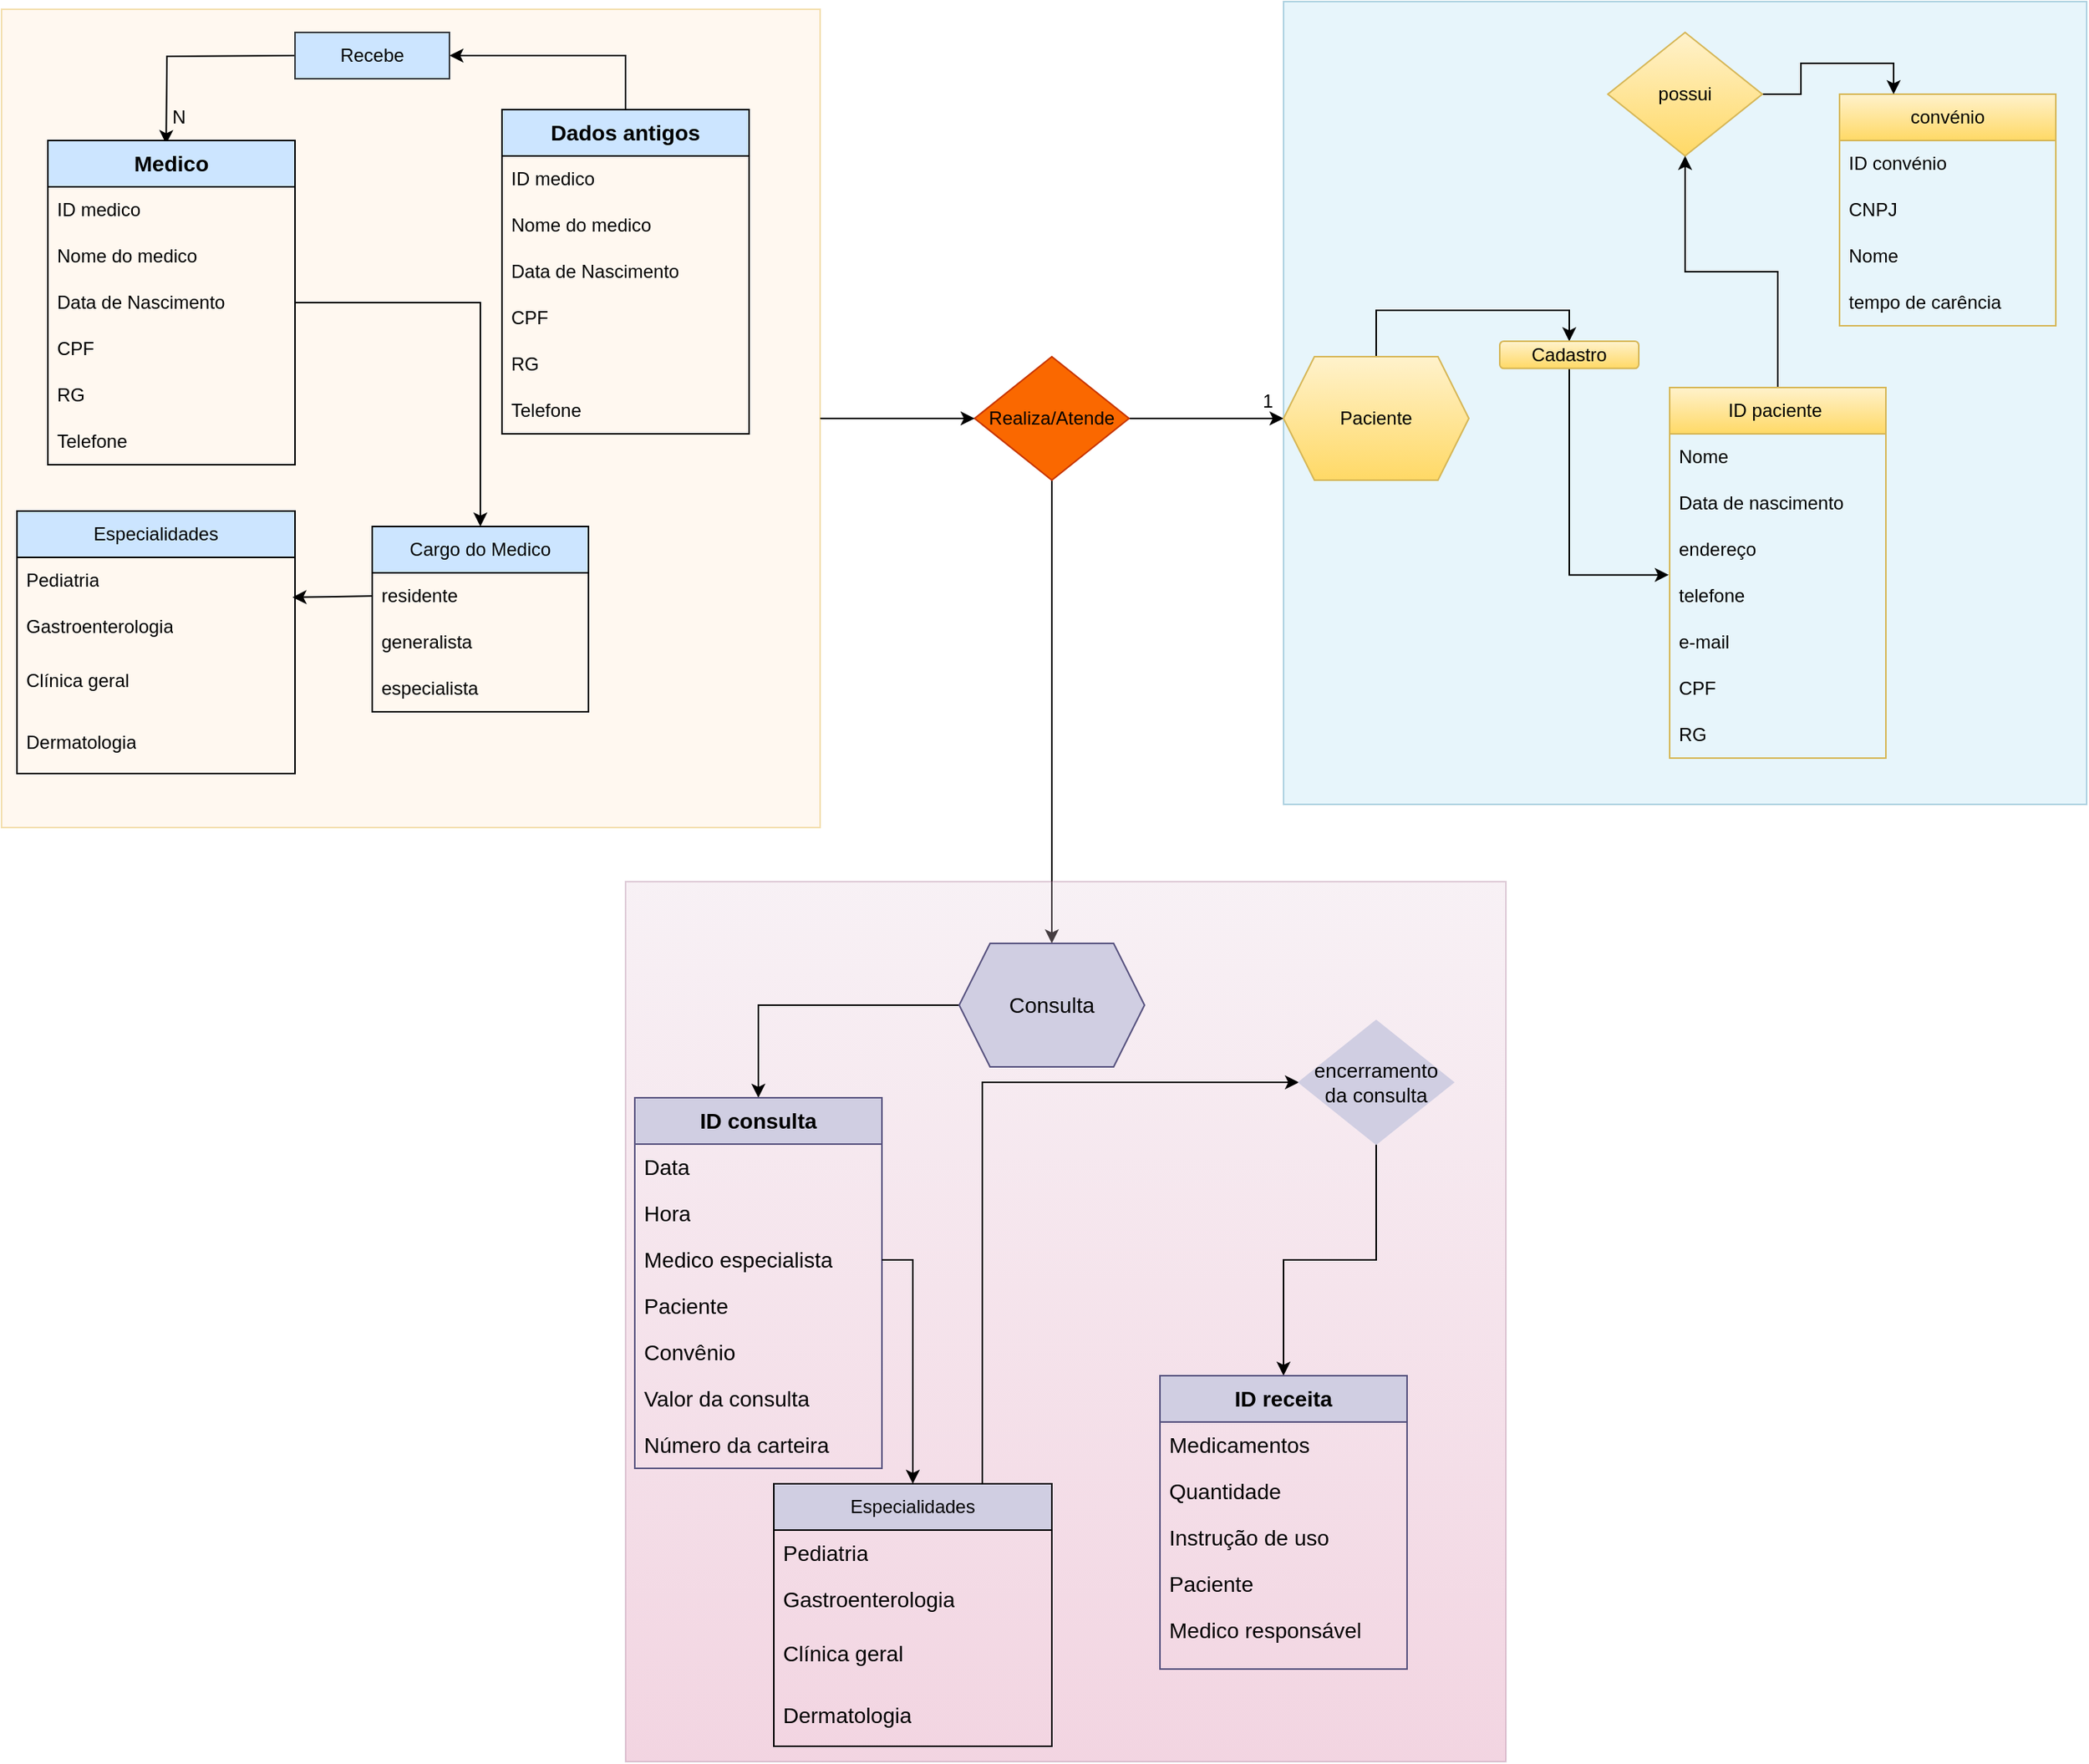 <mxfile version="21.2.3" type="device">
  <diagram id="C5RBs43oDa-KdzZeNtuy" name="Page-1">
    <mxGraphModel dx="1105" dy="1772" grid="1" gridSize="10" guides="1" tooltips="1" connect="1" arrows="1" fold="1" page="1" pageScale="1" pageWidth="827" pageHeight="1169" math="0" shadow="0">
      <root>
        <mxCell id="WIyWlLk6GJQsqaUBKTNV-0" />
        <mxCell id="WIyWlLk6GJQsqaUBKTNV-1" parent="WIyWlLk6GJQsqaUBKTNV-0" />
        <mxCell id="MtNKoR--CK0qvK1nkhEk-106" style="edgeStyle=orthogonalEdgeStyle;rounded=0;orthogonalLoop=1;jettySize=auto;html=1;exitX=1;exitY=0.5;exitDx=0;exitDy=0;entryX=0;entryY=0.5;entryDx=0;entryDy=0;" edge="1" parent="WIyWlLk6GJQsqaUBKTNV-1" source="MtNKoR--CK0qvK1nkhEk-14">
          <mxGeometry relative="1" as="geometry">
            <mxPoint x="840" y="260" as="targetPoint" />
          </mxGeometry>
        </mxCell>
        <mxCell id="MtNKoR--CK0qvK1nkhEk-154" style="edgeStyle=orthogonalEdgeStyle;rounded=0;orthogonalLoop=1;jettySize=auto;html=1;exitX=0.5;exitY=1;exitDx=0;exitDy=0;entryX=0.5;entryY=0;entryDx=0;entryDy=0;" edge="1" parent="WIyWlLk6GJQsqaUBKTNV-1" source="MtNKoR--CK0qvK1nkhEk-14" target="MtNKoR--CK0qvK1nkhEk-152">
          <mxGeometry relative="1" as="geometry" />
        </mxCell>
        <mxCell id="MtNKoR--CK0qvK1nkhEk-14" value="Realiza/Atende" style="rhombus;whiteSpace=wrap;html=1;rotation=0;labelBackgroundColor=none;fillColor=#fa6800;fontColor=#000000;strokeColor=#C73500;" vertex="1" parent="WIyWlLk6GJQsqaUBKTNV-1">
          <mxGeometry x="640" y="220" width="100" height="80" as="geometry" />
        </mxCell>
        <mxCell id="MtNKoR--CK0qvK1nkhEk-17" style="edgeStyle=orthogonalEdgeStyle;rounded=0;orthogonalLoop=1;jettySize=auto;html=1;exitX=1;exitY=0.5;exitDx=0;exitDy=0;entryX=0;entryY=0.5;entryDx=0;entryDy=0;labelBackgroundColor=none;fontColor=default;" edge="1" parent="WIyWlLk6GJQsqaUBKTNV-1" source="MtNKoR--CK0qvK1nkhEk-16" target="MtNKoR--CK0qvK1nkhEk-14">
          <mxGeometry relative="1" as="geometry" />
        </mxCell>
        <mxCell id="MtNKoR--CK0qvK1nkhEk-16" value="" style="whiteSpace=wrap;html=1;aspect=fixed;opacity=30;labelBackgroundColor=none;fillColor=#ffe6cc;strokeColor=#d79b00;" vertex="1" parent="WIyWlLk6GJQsqaUBKTNV-1">
          <mxGeometry x="10" y="-5" width="530" height="530" as="geometry" />
        </mxCell>
        <mxCell id="MtNKoR--CK0qvK1nkhEk-82" style="edgeStyle=orthogonalEdgeStyle;rounded=0;orthogonalLoop=1;jettySize=auto;html=1;exitX=0;exitY=0.5;exitDx=0;exitDy=0;entryX=0.416;entryY=0.011;entryDx=0;entryDy=0;entryPerimeter=0;labelBackgroundColor=none;fontColor=default;" edge="1" parent="WIyWlLk6GJQsqaUBKTNV-1">
          <mxGeometry relative="1" as="geometry">
            <mxPoint x="200" y="25" as="sourcePoint" />
            <mxPoint x="116.56" y="82.31" as="targetPoint" />
          </mxGeometry>
        </mxCell>
        <mxCell id="MtNKoR--CK0qvK1nkhEk-73" style="edgeStyle=orthogonalEdgeStyle;rounded=0;orthogonalLoop=1;jettySize=auto;html=1;exitX=0;exitY=0.5;exitDx=0;exitDy=0;entryX=0.991;entryY=0.196;entryDx=0;entryDy=0;entryPerimeter=0;labelBackgroundColor=none;fontColor=default;" edge="1" parent="WIyWlLk6GJQsqaUBKTNV-1">
          <mxGeometry relative="1" as="geometry">
            <mxPoint x="250" y="375" as="sourcePoint" />
            <mxPoint x="198.38" y="375.88" as="targetPoint" />
          </mxGeometry>
        </mxCell>
        <mxCell id="MtNKoR--CK0qvK1nkhEk-93" style="edgeStyle=orthogonalEdgeStyle;rounded=0;orthogonalLoop=1;jettySize=auto;html=1;exitX=0.5;exitY=0;exitDx=0;exitDy=0;entryX=1;entryY=0.5;entryDx=0;entryDy=0;" edge="1" parent="WIyWlLk6GJQsqaUBKTNV-1" source="MtNKoR--CK0qvK1nkhEk-74" target="MtNKoR--CK0qvK1nkhEk-91">
          <mxGeometry relative="1" as="geometry" />
        </mxCell>
        <mxCell id="MtNKoR--CK0qvK1nkhEk-74" value="&lt;h3&gt;Dados antigos&lt;/h3&gt;" style="swimlane;whiteSpace=wrap;html=1;startSize=30;labelBackgroundColor=none;fillColor=#CCE5FF;" vertex="1" parent="WIyWlLk6GJQsqaUBKTNV-1">
          <mxGeometry x="334" y="60" width="160" height="210" as="geometry">
            <mxRectangle x="334" y="60" width="140" height="60" as="alternateBounds" />
          </mxGeometry>
        </mxCell>
        <mxCell id="MtNKoR--CK0qvK1nkhEk-75" value="CPF" style="text;strokeColor=none;fillColor=none;align=left;verticalAlign=middle;spacingLeft=4;spacingRight=4;overflow=hidden;points=[[0,0.5],[1,0.5]];portConstraint=eastwest;rotatable=0;whiteSpace=wrap;html=1;labelBackgroundColor=none;" vertex="1" parent="MtNKoR--CK0qvK1nkhEk-74">
          <mxGeometry y="120" width="160" height="30" as="geometry" />
        </mxCell>
        <mxCell id="MtNKoR--CK0qvK1nkhEk-76" value="Nome do medico" style="text;strokeColor=none;fillColor=none;align=left;verticalAlign=middle;spacingLeft=4;spacingRight=4;overflow=hidden;points=[[0,0.5],[1,0.5]];portConstraint=eastwest;rotatable=0;whiteSpace=wrap;html=1;labelBackgroundColor=none;" vertex="1" parent="MtNKoR--CK0qvK1nkhEk-74">
          <mxGeometry y="60" width="160" height="30" as="geometry" />
        </mxCell>
        <mxCell id="MtNKoR--CK0qvK1nkhEk-77" value="RG" style="text;strokeColor=none;fillColor=none;align=left;verticalAlign=middle;spacingLeft=4;spacingRight=4;overflow=hidden;points=[[0,0.5],[1,0.5]];portConstraint=eastwest;rotatable=0;whiteSpace=wrap;html=1;labelBackgroundColor=none;" vertex="1" parent="MtNKoR--CK0qvK1nkhEk-74">
          <mxGeometry y="150" width="160" height="30" as="geometry" />
        </mxCell>
        <mxCell id="MtNKoR--CK0qvK1nkhEk-78" value="Data de Nascimento" style="text;strokeColor=none;fillColor=none;align=left;verticalAlign=middle;spacingLeft=4;spacingRight=4;overflow=hidden;points=[[0,0.5],[1,0.5]];portConstraint=eastwest;rotatable=0;whiteSpace=wrap;html=1;labelBackgroundColor=none;" vertex="1" parent="MtNKoR--CK0qvK1nkhEk-74">
          <mxGeometry y="90" width="160" height="30" as="geometry" />
        </mxCell>
        <mxCell id="MtNKoR--CK0qvK1nkhEk-80" value="Telefone" style="text;strokeColor=none;fillColor=none;align=left;verticalAlign=middle;spacingLeft=4;spacingRight=4;overflow=hidden;points=[[0,0.5],[1,0.5]];portConstraint=eastwest;rotatable=0;whiteSpace=wrap;html=1;labelBackgroundColor=none;" vertex="1" parent="MtNKoR--CK0qvK1nkhEk-74">
          <mxGeometry y="180" width="160" height="30" as="geometry" />
        </mxCell>
        <mxCell id="MtNKoR--CK0qvK1nkhEk-81" value="ID medico" style="text;strokeColor=none;fillColor=none;align=left;verticalAlign=middle;spacingLeft=4;spacingRight=4;overflow=hidden;points=[[0,0.5],[1,0.5]];portConstraint=eastwest;rotatable=0;whiteSpace=wrap;html=1;labelBackgroundColor=none;" vertex="1" parent="MtNKoR--CK0qvK1nkhEk-74">
          <mxGeometry y="30" width="160" height="30" as="geometry" />
        </mxCell>
        <mxCell id="MtNKoR--CK0qvK1nkhEk-145" style="edgeStyle=orthogonalEdgeStyle;rounded=0;orthogonalLoop=1;jettySize=auto;html=1;entryX=0.5;entryY=0;entryDx=0;entryDy=0;" edge="1" parent="WIyWlLk6GJQsqaUBKTNV-1" source="MtNKoR--CK0qvK1nkhEk-84" target="MtNKoR--CK0qvK1nkhEk-94">
          <mxGeometry relative="1" as="geometry" />
        </mxCell>
        <mxCell id="MtNKoR--CK0qvK1nkhEk-84" value="&lt;h3&gt;Medico&lt;/h3&gt;" style="swimlane;whiteSpace=wrap;html=1;startSize=30;labelBackgroundColor=none;fillColor=#CCE5FF;" vertex="1" parent="WIyWlLk6GJQsqaUBKTNV-1">
          <mxGeometry x="40" y="80" width="160" height="210" as="geometry">
            <mxRectangle x="300" y="55" width="140" height="60" as="alternateBounds" />
          </mxGeometry>
        </mxCell>
        <mxCell id="MtNKoR--CK0qvK1nkhEk-85" value="CPF" style="text;strokeColor=none;fillColor=none;align=left;verticalAlign=middle;spacingLeft=4;spacingRight=4;overflow=hidden;points=[[0,0.5],[1,0.5]];portConstraint=eastwest;rotatable=0;whiteSpace=wrap;html=1;labelBackgroundColor=none;" vertex="1" parent="MtNKoR--CK0qvK1nkhEk-84">
          <mxGeometry y="120" width="160" height="30" as="geometry" />
        </mxCell>
        <mxCell id="MtNKoR--CK0qvK1nkhEk-86" value="Nome do medico" style="text;strokeColor=none;fillColor=none;align=left;verticalAlign=middle;spacingLeft=4;spacingRight=4;overflow=hidden;points=[[0,0.5],[1,0.5]];portConstraint=eastwest;rotatable=0;whiteSpace=wrap;html=1;labelBackgroundColor=none;" vertex="1" parent="MtNKoR--CK0qvK1nkhEk-84">
          <mxGeometry y="60" width="160" height="30" as="geometry" />
        </mxCell>
        <mxCell id="MtNKoR--CK0qvK1nkhEk-87" value="RG" style="text;strokeColor=none;fillColor=none;align=left;verticalAlign=middle;spacingLeft=4;spacingRight=4;overflow=hidden;points=[[0,0.5],[1,0.5]];portConstraint=eastwest;rotatable=0;whiteSpace=wrap;html=1;labelBackgroundColor=none;" vertex="1" parent="MtNKoR--CK0qvK1nkhEk-84">
          <mxGeometry y="150" width="160" height="30" as="geometry" />
        </mxCell>
        <mxCell id="MtNKoR--CK0qvK1nkhEk-88" value="Data de Nascimento" style="text;strokeColor=none;fillColor=none;align=left;verticalAlign=middle;spacingLeft=4;spacingRight=4;overflow=hidden;points=[[0,0.5],[1,0.5]];portConstraint=eastwest;rotatable=0;whiteSpace=wrap;html=1;labelBackgroundColor=none;" vertex="1" parent="MtNKoR--CK0qvK1nkhEk-84">
          <mxGeometry y="90" width="160" height="30" as="geometry" />
        </mxCell>
        <mxCell id="MtNKoR--CK0qvK1nkhEk-89" value="Telefone" style="text;strokeColor=none;fillColor=none;align=left;verticalAlign=middle;spacingLeft=4;spacingRight=4;overflow=hidden;points=[[0,0.5],[1,0.5]];portConstraint=eastwest;rotatable=0;whiteSpace=wrap;html=1;labelBackgroundColor=none;" vertex="1" parent="MtNKoR--CK0qvK1nkhEk-84">
          <mxGeometry y="180" width="160" height="30" as="geometry" />
        </mxCell>
        <mxCell id="MtNKoR--CK0qvK1nkhEk-90" value="ID medico" style="text;strokeColor=none;fillColor=none;align=left;verticalAlign=middle;spacingLeft=4;spacingRight=4;overflow=hidden;points=[[0,0.5],[1,0.5]];portConstraint=eastwest;rotatable=0;whiteSpace=wrap;html=1;labelBackgroundColor=none;" vertex="1" parent="MtNKoR--CK0qvK1nkhEk-84">
          <mxGeometry y="30" width="160" height="30" as="geometry" />
        </mxCell>
        <mxCell id="MtNKoR--CK0qvK1nkhEk-91" value="Recebe" style="rounded=0;whiteSpace=wrap;html=1;fillColor=#cce5ff;strokeColor=#36393d;" vertex="1" parent="WIyWlLk6GJQsqaUBKTNV-1">
          <mxGeometry x="200" y="10" width="100" height="30" as="geometry" />
        </mxCell>
        <mxCell id="MtNKoR--CK0qvK1nkhEk-94" value="Cargo do Medico" style="swimlane;fontStyle=0;childLayout=stackLayout;horizontal=1;startSize=30;horizontalStack=0;resizeParent=1;resizeParentMax=0;resizeLast=0;collapsible=1;marginBottom=0;whiteSpace=wrap;html=1;labelBackgroundColor=none;fillColor=#CCE5FF;" vertex="1" parent="WIyWlLk6GJQsqaUBKTNV-1">
          <mxGeometry x="250" y="330" width="140" height="120" as="geometry" />
        </mxCell>
        <mxCell id="MtNKoR--CK0qvK1nkhEk-95" value="residente" style="text;strokeColor=none;fillColor=none;align=left;verticalAlign=middle;spacingLeft=4;spacingRight=4;overflow=hidden;points=[[0,0.5],[1,0.5]];portConstraint=eastwest;rotatable=0;whiteSpace=wrap;html=1;labelBackgroundColor=none;" vertex="1" parent="MtNKoR--CK0qvK1nkhEk-94">
          <mxGeometry y="30" width="140" height="30" as="geometry" />
        </mxCell>
        <mxCell id="MtNKoR--CK0qvK1nkhEk-96" value=" generalista" style="text;strokeColor=none;fillColor=none;align=left;verticalAlign=middle;spacingLeft=4;spacingRight=4;overflow=hidden;points=[[0,0.5],[1,0.5]];portConstraint=eastwest;rotatable=0;whiteSpace=wrap;html=1;labelBackgroundColor=none;" vertex="1" parent="MtNKoR--CK0qvK1nkhEk-94">
          <mxGeometry y="60" width="140" height="30" as="geometry" />
        </mxCell>
        <mxCell id="MtNKoR--CK0qvK1nkhEk-97" value="especialista" style="text;strokeColor=none;fillColor=none;align=left;verticalAlign=middle;spacingLeft=4;spacingRight=4;overflow=hidden;points=[[0,0.5],[1,0.5]];portConstraint=eastwest;rotatable=0;whiteSpace=wrap;html=1;labelBackgroundColor=none;" vertex="1" parent="MtNKoR--CK0qvK1nkhEk-94">
          <mxGeometry y="90" width="140" height="30" as="geometry" />
        </mxCell>
        <mxCell id="MtNKoR--CK0qvK1nkhEk-98" value="Especialidades" style="swimlane;fontStyle=0;childLayout=stackLayout;horizontal=1;startSize=30;horizontalStack=0;resizeParent=1;resizeParentMax=0;resizeLast=0;collapsible=1;marginBottom=0;whiteSpace=wrap;html=1;labelBackgroundColor=none;fillColor=#CCE5FF;" vertex="1" parent="WIyWlLk6GJQsqaUBKTNV-1">
          <mxGeometry x="20" y="320" width="180" height="170" as="geometry" />
        </mxCell>
        <mxCell id="MtNKoR--CK0qvK1nkhEk-99" value="Pediatria" style="text;strokeColor=none;fillColor=none;align=left;verticalAlign=middle;spacingLeft=4;spacingRight=4;overflow=hidden;points=[[0,0.5],[1,0.5]];portConstraint=eastwest;rotatable=0;whiteSpace=wrap;html=1;labelBackgroundColor=none;" vertex="1" parent="MtNKoR--CK0qvK1nkhEk-98">
          <mxGeometry y="30" width="180" height="30" as="geometry" />
        </mxCell>
        <mxCell id="MtNKoR--CK0qvK1nkhEk-100" value="Gastroenterologia " style="text;strokeColor=none;fillColor=none;align=left;verticalAlign=middle;spacingLeft=4;spacingRight=4;overflow=hidden;points=[[0,0.5],[1,0.5]];portConstraint=eastwest;rotatable=0;whiteSpace=wrap;html=1;labelBackgroundColor=none;" vertex="1" parent="MtNKoR--CK0qvK1nkhEk-98">
          <mxGeometry y="60" width="180" height="30" as="geometry" />
        </mxCell>
        <mxCell id="MtNKoR--CK0qvK1nkhEk-101" value="Clínica geral" style="text;strokeColor=none;fillColor=none;align=left;verticalAlign=middle;spacingLeft=4;spacingRight=4;overflow=hidden;points=[[0,0.5],[1,0.5]];portConstraint=eastwest;rotatable=0;whiteSpace=wrap;html=1;labelBackgroundColor=none;" vertex="1" parent="MtNKoR--CK0qvK1nkhEk-98">
          <mxGeometry y="90" width="180" height="40" as="geometry" />
        </mxCell>
        <mxCell id="MtNKoR--CK0qvK1nkhEk-102" value="Dermatologia" style="text;strokeColor=none;fillColor=none;align=left;verticalAlign=middle;spacingLeft=4;spacingRight=4;overflow=hidden;points=[[0,0.5],[1,0.5]];portConstraint=eastwest;rotatable=0;whiteSpace=wrap;html=1;labelBackgroundColor=none;" vertex="1" parent="MtNKoR--CK0qvK1nkhEk-98">
          <mxGeometry y="130" width="180" height="40" as="geometry" />
        </mxCell>
        <mxCell id="MtNKoR--CK0qvK1nkhEk-103" value="" style="whiteSpace=wrap;html=1;aspect=fixed;opacity=30;labelBackgroundColor=none;fillColor=#b1ddf0;strokeColor=#10739e;" vertex="1" parent="WIyWlLk6GJQsqaUBKTNV-1">
          <mxGeometry x="840" y="-10" width="520" height="520" as="geometry" />
        </mxCell>
        <mxCell id="MtNKoR--CK0qvK1nkhEk-117" value="convénio" style="swimlane;fontStyle=0;childLayout=stackLayout;horizontal=1;startSize=30;horizontalStack=0;resizeParent=1;resizeParentMax=0;resizeLast=0;collapsible=1;marginBottom=0;whiteSpace=wrap;html=1;labelBackgroundColor=none;fillColor=#fff2cc;gradientColor=#ffd966;strokeColor=#d6b656;" vertex="1" parent="WIyWlLk6GJQsqaUBKTNV-1">
          <mxGeometry x="1200" y="50" width="140" height="150" as="geometry" />
        </mxCell>
        <mxCell id="MtNKoR--CK0qvK1nkhEk-118" value="ID convénio" style="text;strokeColor=none;fillColor=none;align=left;verticalAlign=middle;spacingLeft=4;spacingRight=4;overflow=hidden;points=[[0,0.5],[1,0.5]];portConstraint=eastwest;rotatable=0;whiteSpace=wrap;html=1;labelBackgroundColor=none;" vertex="1" parent="MtNKoR--CK0qvK1nkhEk-117">
          <mxGeometry y="30" width="140" height="30" as="geometry" />
        </mxCell>
        <mxCell id="MtNKoR--CK0qvK1nkhEk-119" value="CNPJ" style="text;strokeColor=none;fillColor=none;align=left;verticalAlign=middle;spacingLeft=4;spacingRight=4;overflow=hidden;points=[[0,0.5],[1,0.5]];portConstraint=eastwest;rotatable=0;whiteSpace=wrap;html=1;labelBackgroundColor=none;" vertex="1" parent="MtNKoR--CK0qvK1nkhEk-117">
          <mxGeometry y="60" width="140" height="30" as="geometry" />
        </mxCell>
        <mxCell id="MtNKoR--CK0qvK1nkhEk-120" value="Nome" style="text;strokeColor=none;fillColor=none;align=left;verticalAlign=middle;spacingLeft=4;spacingRight=4;overflow=hidden;points=[[0,0.5],[1,0.5]];portConstraint=eastwest;rotatable=0;whiteSpace=wrap;html=1;labelBackgroundColor=none;" vertex="1" parent="MtNKoR--CK0qvK1nkhEk-117">
          <mxGeometry y="90" width="140" height="30" as="geometry" />
        </mxCell>
        <mxCell id="MtNKoR--CK0qvK1nkhEk-121" value=" tempo de carência" style="text;strokeColor=none;fillColor=none;align=left;verticalAlign=middle;spacingLeft=4;spacingRight=4;overflow=hidden;points=[[0,0.5],[1,0.5]];portConstraint=eastwest;rotatable=0;whiteSpace=wrap;html=1;labelBackgroundColor=none;" vertex="1" parent="MtNKoR--CK0qvK1nkhEk-117">
          <mxGeometry y="120" width="140" height="30" as="geometry" />
        </mxCell>
        <mxCell id="MtNKoR--CK0qvK1nkhEk-131" style="edgeStyle=orthogonalEdgeStyle;rounded=0;orthogonalLoop=1;jettySize=auto;html=1;entryX=0.25;entryY=0;entryDx=0;entryDy=0;" edge="1" parent="WIyWlLk6GJQsqaUBKTNV-1" source="MtNKoR--CK0qvK1nkhEk-122" target="MtNKoR--CK0qvK1nkhEk-117">
          <mxGeometry relative="1" as="geometry" />
        </mxCell>
        <mxCell id="MtNKoR--CK0qvK1nkhEk-122" value="possui" style="rhombus;whiteSpace=wrap;html=1;rotation=0;labelBackgroundColor=none;fillColor=#fff2cc;gradientColor=#ffd966;strokeColor=#d6b656;" vertex="1" parent="WIyWlLk6GJQsqaUBKTNV-1">
          <mxGeometry x="1050" y="10" width="100" height="80" as="geometry" />
        </mxCell>
        <mxCell id="MtNKoR--CK0qvK1nkhEk-143" style="edgeStyle=orthogonalEdgeStyle;rounded=0;orthogonalLoop=1;jettySize=auto;html=1;exitX=0.5;exitY=0;exitDx=0;exitDy=0;entryX=0.5;entryY=1;entryDx=0;entryDy=0;" edge="1" parent="WIyWlLk6GJQsqaUBKTNV-1" source="MtNKoR--CK0qvK1nkhEk-123" target="MtNKoR--CK0qvK1nkhEk-122">
          <mxGeometry relative="1" as="geometry" />
        </mxCell>
        <mxCell id="MtNKoR--CK0qvK1nkhEk-123" value="ID paciente&amp;nbsp;" style="swimlane;fontStyle=0;childLayout=stackLayout;horizontal=1;startSize=30;horizontalStack=0;resizeParent=1;resizeParentMax=0;resizeLast=0;collapsible=1;marginBottom=0;whiteSpace=wrap;html=1;labelBackgroundColor=none;fillColor=#fff2cc;gradientColor=#ffd966;strokeColor=#d6b656;" vertex="1" parent="WIyWlLk6GJQsqaUBKTNV-1">
          <mxGeometry x="1090" y="240" width="140" height="240" as="geometry" />
        </mxCell>
        <mxCell id="MtNKoR--CK0qvK1nkhEk-124" value="Nome" style="text;strokeColor=none;fillColor=none;align=left;verticalAlign=middle;spacingLeft=4;spacingRight=4;overflow=hidden;points=[[0,0.5],[1,0.5]];portConstraint=eastwest;rotatable=0;whiteSpace=wrap;html=1;labelBackgroundColor=none;" vertex="1" parent="MtNKoR--CK0qvK1nkhEk-123">
          <mxGeometry y="30" width="140" height="30" as="geometry" />
        </mxCell>
        <mxCell id="MtNKoR--CK0qvK1nkhEk-125" value="Data de nascimento" style="text;strokeColor=none;fillColor=none;align=left;verticalAlign=middle;spacingLeft=4;spacingRight=4;overflow=hidden;points=[[0,0.5],[1,0.5]];portConstraint=eastwest;rotatable=0;whiteSpace=wrap;html=1;labelBackgroundColor=none;" vertex="1" parent="MtNKoR--CK0qvK1nkhEk-123">
          <mxGeometry y="60" width="140" height="30" as="geometry" />
        </mxCell>
        <mxCell id="MtNKoR--CK0qvK1nkhEk-126" value="endereço" style="text;strokeColor=none;fillColor=none;align=left;verticalAlign=middle;spacingLeft=4;spacingRight=4;overflow=hidden;points=[[0,0.5],[1,0.5]];portConstraint=eastwest;rotatable=0;whiteSpace=wrap;html=1;labelBackgroundColor=none;" vertex="1" parent="MtNKoR--CK0qvK1nkhEk-123">
          <mxGeometry y="90" width="140" height="30" as="geometry" />
        </mxCell>
        <mxCell id="MtNKoR--CK0qvK1nkhEk-127" value="telefone" style="text;strokeColor=none;fillColor=none;align=left;verticalAlign=middle;spacingLeft=4;spacingRight=4;overflow=hidden;points=[[0,0.5],[1,0.5]];portConstraint=eastwest;rotatable=0;whiteSpace=wrap;html=1;labelBackgroundColor=none;" vertex="1" parent="MtNKoR--CK0qvK1nkhEk-123">
          <mxGeometry y="120" width="140" height="30" as="geometry" />
        </mxCell>
        <mxCell id="MtNKoR--CK0qvK1nkhEk-128" value="e-mail" style="text;strokeColor=none;fillColor=none;align=left;verticalAlign=middle;spacingLeft=4;spacingRight=4;overflow=hidden;points=[[0,0.5],[1,0.5]];portConstraint=eastwest;rotatable=0;whiteSpace=wrap;html=1;labelBackgroundColor=none;" vertex="1" parent="MtNKoR--CK0qvK1nkhEk-123">
          <mxGeometry y="150" width="140" height="30" as="geometry" />
        </mxCell>
        <mxCell id="MtNKoR--CK0qvK1nkhEk-129" value="CPF" style="text;strokeColor=none;fillColor=none;align=left;verticalAlign=middle;spacingLeft=4;spacingRight=4;overflow=hidden;points=[[0,0.5],[1,0.5]];portConstraint=eastwest;rotatable=0;whiteSpace=wrap;html=1;labelBackgroundColor=none;" vertex="1" parent="MtNKoR--CK0qvK1nkhEk-123">
          <mxGeometry y="180" width="140" height="30" as="geometry" />
        </mxCell>
        <mxCell id="MtNKoR--CK0qvK1nkhEk-130" value="RG" style="text;strokeColor=none;fillColor=none;align=left;verticalAlign=middle;spacingLeft=4;spacingRight=4;overflow=hidden;points=[[0,0.5],[1,0.5]];portConstraint=eastwest;rotatable=0;whiteSpace=wrap;html=1;labelBackgroundColor=none;" vertex="1" parent="MtNKoR--CK0qvK1nkhEk-123">
          <mxGeometry y="210" width="140" height="30" as="geometry" />
        </mxCell>
        <mxCell id="MtNKoR--CK0qvK1nkhEk-141" style="edgeStyle=orthogonalEdgeStyle;rounded=0;orthogonalLoop=1;jettySize=auto;html=1;exitX=0.5;exitY=0;exitDx=0;exitDy=0;entryX=0.5;entryY=0;entryDx=0;entryDy=0;" edge="1" parent="WIyWlLk6GJQsqaUBKTNV-1" source="MtNKoR--CK0qvK1nkhEk-132" target="MtNKoR--CK0qvK1nkhEk-133">
          <mxGeometry relative="1" as="geometry" />
        </mxCell>
        <mxCell id="MtNKoR--CK0qvK1nkhEk-132" value="Paciente" style="shape=hexagon;perimeter=hexagonPerimeter2;whiteSpace=wrap;html=1;fixedSize=1;labelBackgroundColor=none;fillColor=#fff2cc;gradientColor=#ffd966;strokeColor=#d6b656;" vertex="1" parent="WIyWlLk6GJQsqaUBKTNV-1">
          <mxGeometry x="840" y="220" width="120" height="80" as="geometry" />
        </mxCell>
        <mxCell id="MtNKoR--CK0qvK1nkhEk-142" style="edgeStyle=orthogonalEdgeStyle;rounded=0;orthogonalLoop=1;jettySize=auto;html=1;exitX=0.5;exitY=1;exitDx=0;exitDy=0;entryX=-0.004;entryY=1.045;entryDx=0;entryDy=0;entryPerimeter=0;" edge="1" parent="WIyWlLk6GJQsqaUBKTNV-1" source="MtNKoR--CK0qvK1nkhEk-133" target="MtNKoR--CK0qvK1nkhEk-126">
          <mxGeometry relative="1" as="geometry" />
        </mxCell>
        <mxCell id="MtNKoR--CK0qvK1nkhEk-133" value="Cadastro" style="rounded=1;whiteSpace=wrap;html=1;labelBackgroundColor=none;fillColor=#fff2cc;gradientColor=#ffd966;strokeColor=#d6b656;" vertex="1" parent="WIyWlLk6GJQsqaUBKTNV-1">
          <mxGeometry x="980" y="210" width="90" height="17.61" as="geometry" />
        </mxCell>
        <mxCell id="MtNKoR--CK0qvK1nkhEk-144" value="1" style="text;strokeColor=none;align=center;fillColor=none;html=1;verticalAlign=middle;whiteSpace=wrap;rounded=0;" vertex="1" parent="WIyWlLk6GJQsqaUBKTNV-1">
          <mxGeometry x="810" y="240" width="40" height="17.61" as="geometry" />
        </mxCell>
        <mxCell id="MtNKoR--CK0qvK1nkhEk-147" value="N" style="text;html=1;strokeColor=none;fillColor=none;align=center;verticalAlign=middle;whiteSpace=wrap;rounded=0;" vertex="1" parent="WIyWlLk6GJQsqaUBKTNV-1">
          <mxGeometry x="120" y="60" width="10" height="10" as="geometry" />
        </mxCell>
        <mxCell id="MtNKoR--CK0qvK1nkhEk-149" value="" style="whiteSpace=wrap;html=1;aspect=fixed;opacity=30;labelBackgroundColor=none;fillColor=#e6d0de;strokeColor=#996185;gradientColor=#d5739d;" vertex="1" parent="WIyWlLk6GJQsqaUBKTNV-1">
          <mxGeometry x="414" y="560" width="570" height="570" as="geometry" />
        </mxCell>
        <mxCell id="MtNKoR--CK0qvK1nkhEk-162" style="edgeStyle=orthogonalEdgeStyle;rounded=0;orthogonalLoop=1;jettySize=auto;html=1;exitX=0;exitY=0.5;exitDx=0;exitDy=0;entryX=0.5;entryY=0;entryDx=0;entryDy=0;" edge="1" parent="WIyWlLk6GJQsqaUBKTNV-1" source="MtNKoR--CK0qvK1nkhEk-152" target="MtNKoR--CK0qvK1nkhEk-155">
          <mxGeometry relative="1" as="geometry" />
        </mxCell>
        <mxCell id="MtNKoR--CK0qvK1nkhEk-152" value="Consulta" style="shape=hexagon;perimeter=hexagonPerimeter2;whiteSpace=wrap;html=1;fixedSize=1;fillColor=#d0cee2;strokeColor=#56517e;fontSize=14;" vertex="1" parent="WIyWlLk6GJQsqaUBKTNV-1">
          <mxGeometry x="630" y="600" width="120" height="80" as="geometry" />
        </mxCell>
        <mxCell id="MtNKoR--CK0qvK1nkhEk-155" value="&lt;h3&gt;ID consulta&lt;/h3&gt;" style="swimlane;whiteSpace=wrap;html=1;startSize=30;labelBackgroundColor=none;fillColor=#d0cee2;strokeColor=#56517e;" vertex="1" parent="WIyWlLk6GJQsqaUBKTNV-1">
          <mxGeometry x="420" y="700" width="160" height="240" as="geometry">
            <mxRectangle x="300" y="55" width="140" height="60" as="alternateBounds" />
          </mxGeometry>
        </mxCell>
        <mxCell id="MtNKoR--CK0qvK1nkhEk-156" value="Paciente" style="text;strokeColor=none;fillColor=none;align=left;verticalAlign=middle;spacingLeft=4;spacingRight=4;overflow=hidden;points=[[0,0.5],[1,0.5]];portConstraint=eastwest;rotatable=0;whiteSpace=wrap;html=1;labelBackgroundColor=none;fontSize=14;" vertex="1" parent="MtNKoR--CK0qvK1nkhEk-155">
          <mxGeometry y="120" width="160" height="30" as="geometry" />
        </mxCell>
        <mxCell id="MtNKoR--CK0qvK1nkhEk-157" value="Hora" style="text;strokeColor=none;fillColor=none;align=left;verticalAlign=middle;spacingLeft=4;spacingRight=4;overflow=hidden;points=[[0,0.5],[1,0.5]];portConstraint=eastwest;rotatable=0;whiteSpace=wrap;html=1;labelBackgroundColor=none;fontSize=14;" vertex="1" parent="MtNKoR--CK0qvK1nkhEk-155">
          <mxGeometry y="60" width="160" height="30" as="geometry" />
        </mxCell>
        <mxCell id="MtNKoR--CK0qvK1nkhEk-158" value="Convênio" style="text;strokeColor=none;fillColor=none;align=left;verticalAlign=middle;spacingLeft=4;spacingRight=4;overflow=hidden;points=[[0,0.5],[1,0.5]];portConstraint=eastwest;rotatable=0;whiteSpace=wrap;html=1;labelBackgroundColor=none;fontSize=14;" vertex="1" parent="MtNKoR--CK0qvK1nkhEk-155">
          <mxGeometry y="150" width="160" height="30" as="geometry" />
        </mxCell>
        <mxCell id="MtNKoR--CK0qvK1nkhEk-159" value="Medico especialista" style="text;strokeColor=none;fillColor=none;align=left;verticalAlign=middle;spacingLeft=4;spacingRight=4;overflow=hidden;points=[[0,0.5],[1,0.5]];portConstraint=eastwest;rotatable=0;whiteSpace=wrap;html=1;labelBackgroundColor=none;fontSize=14;" vertex="1" parent="MtNKoR--CK0qvK1nkhEk-155">
          <mxGeometry y="90" width="160" height="30" as="geometry" />
        </mxCell>
        <mxCell id="MtNKoR--CK0qvK1nkhEk-160" value="Valor da consulta" style="text;strokeColor=none;fillColor=none;align=left;verticalAlign=middle;spacingLeft=4;spacingRight=4;overflow=hidden;points=[[0,0.5],[1,0.5]];portConstraint=eastwest;rotatable=0;whiteSpace=wrap;html=1;labelBackgroundColor=none;fontSize=14;" vertex="1" parent="MtNKoR--CK0qvK1nkhEk-155">
          <mxGeometry y="180" width="160" height="30" as="geometry" />
        </mxCell>
        <mxCell id="MtNKoR--CK0qvK1nkhEk-161" value="Data" style="text;strokeColor=none;fillColor=none;align=left;verticalAlign=middle;spacingLeft=4;spacingRight=4;overflow=hidden;points=[[0,0.5],[1,0.5]];portConstraint=eastwest;rotatable=0;whiteSpace=wrap;html=1;labelBackgroundColor=none;strokeWidth=1;fontSize=14;" vertex="1" parent="MtNKoR--CK0qvK1nkhEk-155">
          <mxGeometry y="30" width="160" height="30" as="geometry" />
        </mxCell>
        <mxCell id="MtNKoR--CK0qvK1nkhEk-163" value="Número da carteira" style="text;strokeColor=none;fillColor=none;align=left;verticalAlign=middle;spacingLeft=4;spacingRight=4;overflow=hidden;points=[[0,0.5],[1,0.5]];portConstraint=eastwest;rotatable=0;whiteSpace=wrap;html=1;labelBackgroundColor=none;fontSize=14;" vertex="1" parent="MtNKoR--CK0qvK1nkhEk-155">
          <mxGeometry y="210" width="160" height="30" as="geometry" />
        </mxCell>
        <mxCell id="MtNKoR--CK0qvK1nkhEk-186" style="edgeStyle=orthogonalEdgeStyle;rounded=0;orthogonalLoop=1;jettySize=auto;html=1;exitX=0.75;exitY=0;exitDx=0;exitDy=0;entryX=0;entryY=0.5;entryDx=0;entryDy=0;" edge="1" parent="WIyWlLk6GJQsqaUBKTNV-1" source="MtNKoR--CK0qvK1nkhEk-169" target="MtNKoR--CK0qvK1nkhEk-175">
          <mxGeometry relative="1" as="geometry" />
        </mxCell>
        <mxCell id="MtNKoR--CK0qvK1nkhEk-169" value="Especialidades" style="swimlane;fontStyle=0;childLayout=stackLayout;horizontal=1;startSize=30;horizontalStack=0;resizeParent=1;resizeParentMax=0;resizeLast=0;collapsible=1;marginBottom=0;whiteSpace=wrap;html=1;labelBackgroundColor=none;fillColor=#D0CEE2;" vertex="1" parent="WIyWlLk6GJQsqaUBKTNV-1">
          <mxGeometry x="510" y="950" width="180" height="170" as="geometry" />
        </mxCell>
        <mxCell id="MtNKoR--CK0qvK1nkhEk-170" value="Pediatria" style="text;strokeColor=none;fillColor=none;align=left;verticalAlign=middle;spacingLeft=4;spacingRight=4;overflow=hidden;points=[[0,0.5],[1,0.5]];portConstraint=eastwest;rotatable=0;whiteSpace=wrap;html=1;labelBackgroundColor=none;fontSize=14;" vertex="1" parent="MtNKoR--CK0qvK1nkhEk-169">
          <mxGeometry y="30" width="180" height="30" as="geometry" />
        </mxCell>
        <mxCell id="MtNKoR--CK0qvK1nkhEk-171" value="Gastroenterologia " style="text;strokeColor=none;fillColor=none;align=left;verticalAlign=middle;spacingLeft=4;spacingRight=4;overflow=hidden;points=[[0,0.5],[1,0.5]];portConstraint=eastwest;rotatable=0;whiteSpace=wrap;html=1;labelBackgroundColor=none;fontSize=14;" vertex="1" parent="MtNKoR--CK0qvK1nkhEk-169">
          <mxGeometry y="60" width="180" height="30" as="geometry" />
        </mxCell>
        <mxCell id="MtNKoR--CK0qvK1nkhEk-172" value="Clínica geral" style="text;strokeColor=none;fillColor=none;align=left;verticalAlign=middle;spacingLeft=4;spacingRight=4;overflow=hidden;points=[[0,0.5],[1,0.5]];portConstraint=eastwest;rotatable=0;whiteSpace=wrap;html=1;labelBackgroundColor=none;fontSize=14;" vertex="1" parent="MtNKoR--CK0qvK1nkhEk-169">
          <mxGeometry y="90" width="180" height="40" as="geometry" />
        </mxCell>
        <mxCell id="MtNKoR--CK0qvK1nkhEk-173" value="Dermatologia" style="text;strokeColor=none;fillColor=none;align=left;verticalAlign=middle;spacingLeft=4;spacingRight=4;overflow=hidden;points=[[0,0.5],[1,0.5]];portConstraint=eastwest;rotatable=0;whiteSpace=wrap;html=1;labelBackgroundColor=none;fontSize=14;" vertex="1" parent="MtNKoR--CK0qvK1nkhEk-169">
          <mxGeometry y="130" width="180" height="40" as="geometry" />
        </mxCell>
        <mxCell id="MtNKoR--CK0qvK1nkhEk-174" style="edgeStyle=orthogonalEdgeStyle;rounded=0;orthogonalLoop=1;jettySize=auto;html=1;exitX=1;exitY=0.5;exitDx=0;exitDy=0;" edge="1" parent="WIyWlLk6GJQsqaUBKTNV-1" source="MtNKoR--CK0qvK1nkhEk-159" target="MtNKoR--CK0qvK1nkhEk-169">
          <mxGeometry relative="1" as="geometry" />
        </mxCell>
        <mxCell id="MtNKoR--CK0qvK1nkhEk-185" style="edgeStyle=orthogonalEdgeStyle;rounded=0;orthogonalLoop=1;jettySize=auto;html=1;exitX=0.5;exitY=1;exitDx=0;exitDy=0;" edge="1" parent="WIyWlLk6GJQsqaUBKTNV-1" source="MtNKoR--CK0qvK1nkhEk-175" target="MtNKoR--CK0qvK1nkhEk-177">
          <mxGeometry relative="1" as="geometry" />
        </mxCell>
        <mxCell id="MtNKoR--CK0qvK1nkhEk-175" value=" encerramento da consulta" style="rhombus;whiteSpace=wrap;html=1;rotation=0;labelBackgroundColor=none;fillColor=#D0CEE2;gradientColor=#D0CEE2;strokeColor=#D0CEE2;fontSize=13;" vertex="1" parent="WIyWlLk6GJQsqaUBKTNV-1">
          <mxGeometry x="850" y="650" width="100" height="80" as="geometry" />
        </mxCell>
        <mxCell id="MtNKoR--CK0qvK1nkhEk-177" value="&lt;h3&gt;ID receita&lt;/h3&gt;" style="swimlane;whiteSpace=wrap;html=1;startSize=30;labelBackgroundColor=none;fillColor=#d0cee2;strokeColor=#56517e;" vertex="1" parent="WIyWlLk6GJQsqaUBKTNV-1">
          <mxGeometry x="760" y="880" width="160" height="190" as="geometry">
            <mxRectangle x="300" y="55" width="140" height="60" as="alternateBounds" />
          </mxGeometry>
        </mxCell>
        <mxCell id="MtNKoR--CK0qvK1nkhEk-178" value="Paciente" style="text;strokeColor=none;fillColor=none;align=left;verticalAlign=middle;spacingLeft=4;spacingRight=4;overflow=hidden;points=[[0,0.5],[1,0.5]];portConstraint=eastwest;rotatable=0;whiteSpace=wrap;html=1;labelBackgroundColor=none;fontSize=14;" vertex="1" parent="MtNKoR--CK0qvK1nkhEk-177">
          <mxGeometry y="120" width="160" height="30" as="geometry" />
        </mxCell>
        <mxCell id="MtNKoR--CK0qvK1nkhEk-179" value="Quantidade" style="text;strokeColor=none;fillColor=none;align=left;verticalAlign=middle;spacingLeft=4;spacingRight=4;overflow=hidden;points=[[0,0.5],[1,0.5]];portConstraint=eastwest;rotatable=0;whiteSpace=wrap;html=1;labelBackgroundColor=none;fontSize=14;" vertex="1" parent="MtNKoR--CK0qvK1nkhEk-177">
          <mxGeometry y="60" width="160" height="30" as="geometry" />
        </mxCell>
        <mxCell id="MtNKoR--CK0qvK1nkhEk-180" value="Medico responsável" style="text;strokeColor=none;fillColor=none;align=left;verticalAlign=middle;spacingLeft=4;spacingRight=4;overflow=hidden;points=[[0,0.5],[1,0.5]];portConstraint=eastwest;rotatable=0;whiteSpace=wrap;html=1;labelBackgroundColor=none;fontSize=14;" vertex="1" parent="MtNKoR--CK0qvK1nkhEk-177">
          <mxGeometry y="150" width="160" height="30" as="geometry" />
        </mxCell>
        <mxCell id="MtNKoR--CK0qvK1nkhEk-181" value="Instrução de uso" style="text;strokeColor=none;fillColor=none;align=left;verticalAlign=middle;spacingLeft=4;spacingRight=4;overflow=hidden;points=[[0,0.5],[1,0.5]];portConstraint=eastwest;rotatable=0;whiteSpace=wrap;html=1;labelBackgroundColor=none;fontSize=14;" vertex="1" parent="MtNKoR--CK0qvK1nkhEk-177">
          <mxGeometry y="90" width="160" height="30" as="geometry" />
        </mxCell>
        <mxCell id="MtNKoR--CK0qvK1nkhEk-183" value="Medicamentos" style="text;strokeColor=none;fillColor=none;align=left;verticalAlign=middle;spacingLeft=4;spacingRight=4;overflow=hidden;points=[[0,0.5],[1,0.5]];portConstraint=eastwest;rotatable=0;whiteSpace=wrap;html=1;labelBackgroundColor=none;strokeWidth=1;fontSize=14;" vertex="1" parent="MtNKoR--CK0qvK1nkhEk-177">
          <mxGeometry y="30" width="160" height="30" as="geometry" />
        </mxCell>
      </root>
    </mxGraphModel>
  </diagram>
</mxfile>
